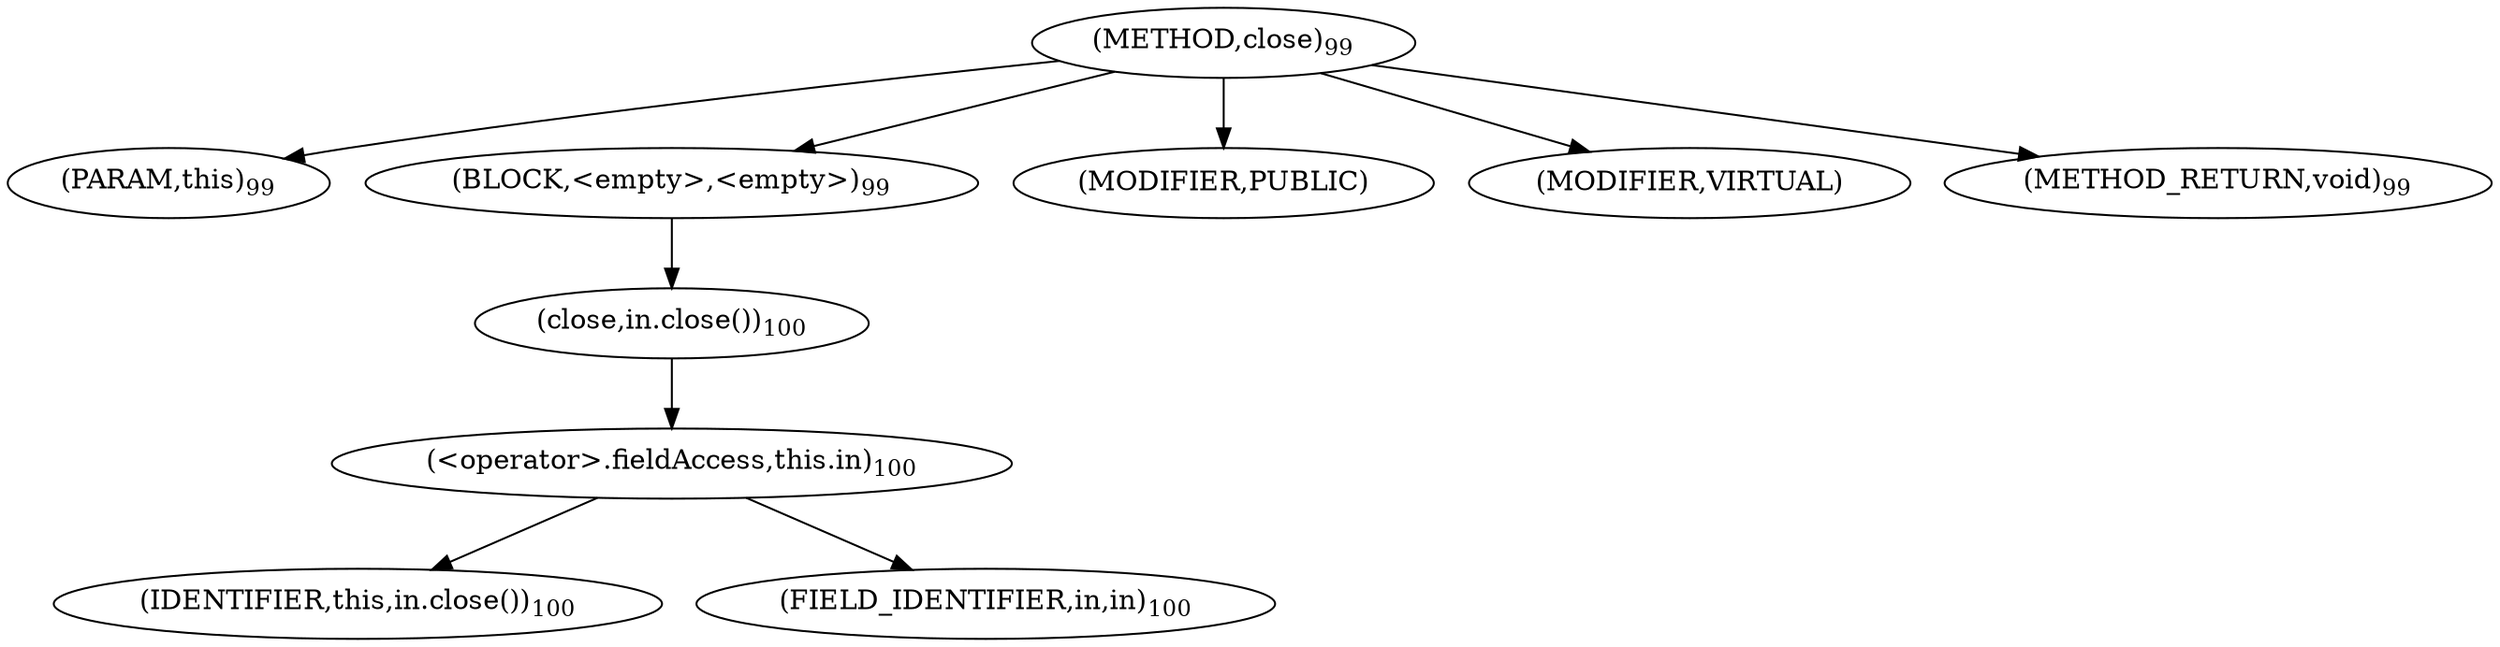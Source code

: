 digraph "close" {  
"46" [label = <(METHOD,close)<SUB>99</SUB>> ]
"47" [label = <(PARAM,this)<SUB>99</SUB>> ]
"48" [label = <(BLOCK,&lt;empty&gt;,&lt;empty&gt;)<SUB>99</SUB>> ]
"49" [label = <(close,in.close())<SUB>100</SUB>> ]
"50" [label = <(&lt;operator&gt;.fieldAccess,this.in)<SUB>100</SUB>> ]
"51" [label = <(IDENTIFIER,this,in.close())<SUB>100</SUB>> ]
"52" [label = <(FIELD_IDENTIFIER,in,in)<SUB>100</SUB>> ]
"53" [label = <(MODIFIER,PUBLIC)> ]
"54" [label = <(MODIFIER,VIRTUAL)> ]
"55" [label = <(METHOD_RETURN,void)<SUB>99</SUB>> ]
  "46" -> "47" 
  "46" -> "48" 
  "46" -> "53" 
  "46" -> "54" 
  "46" -> "55" 
  "48" -> "49" 
  "49" -> "50" 
  "50" -> "51" 
  "50" -> "52" 
}
